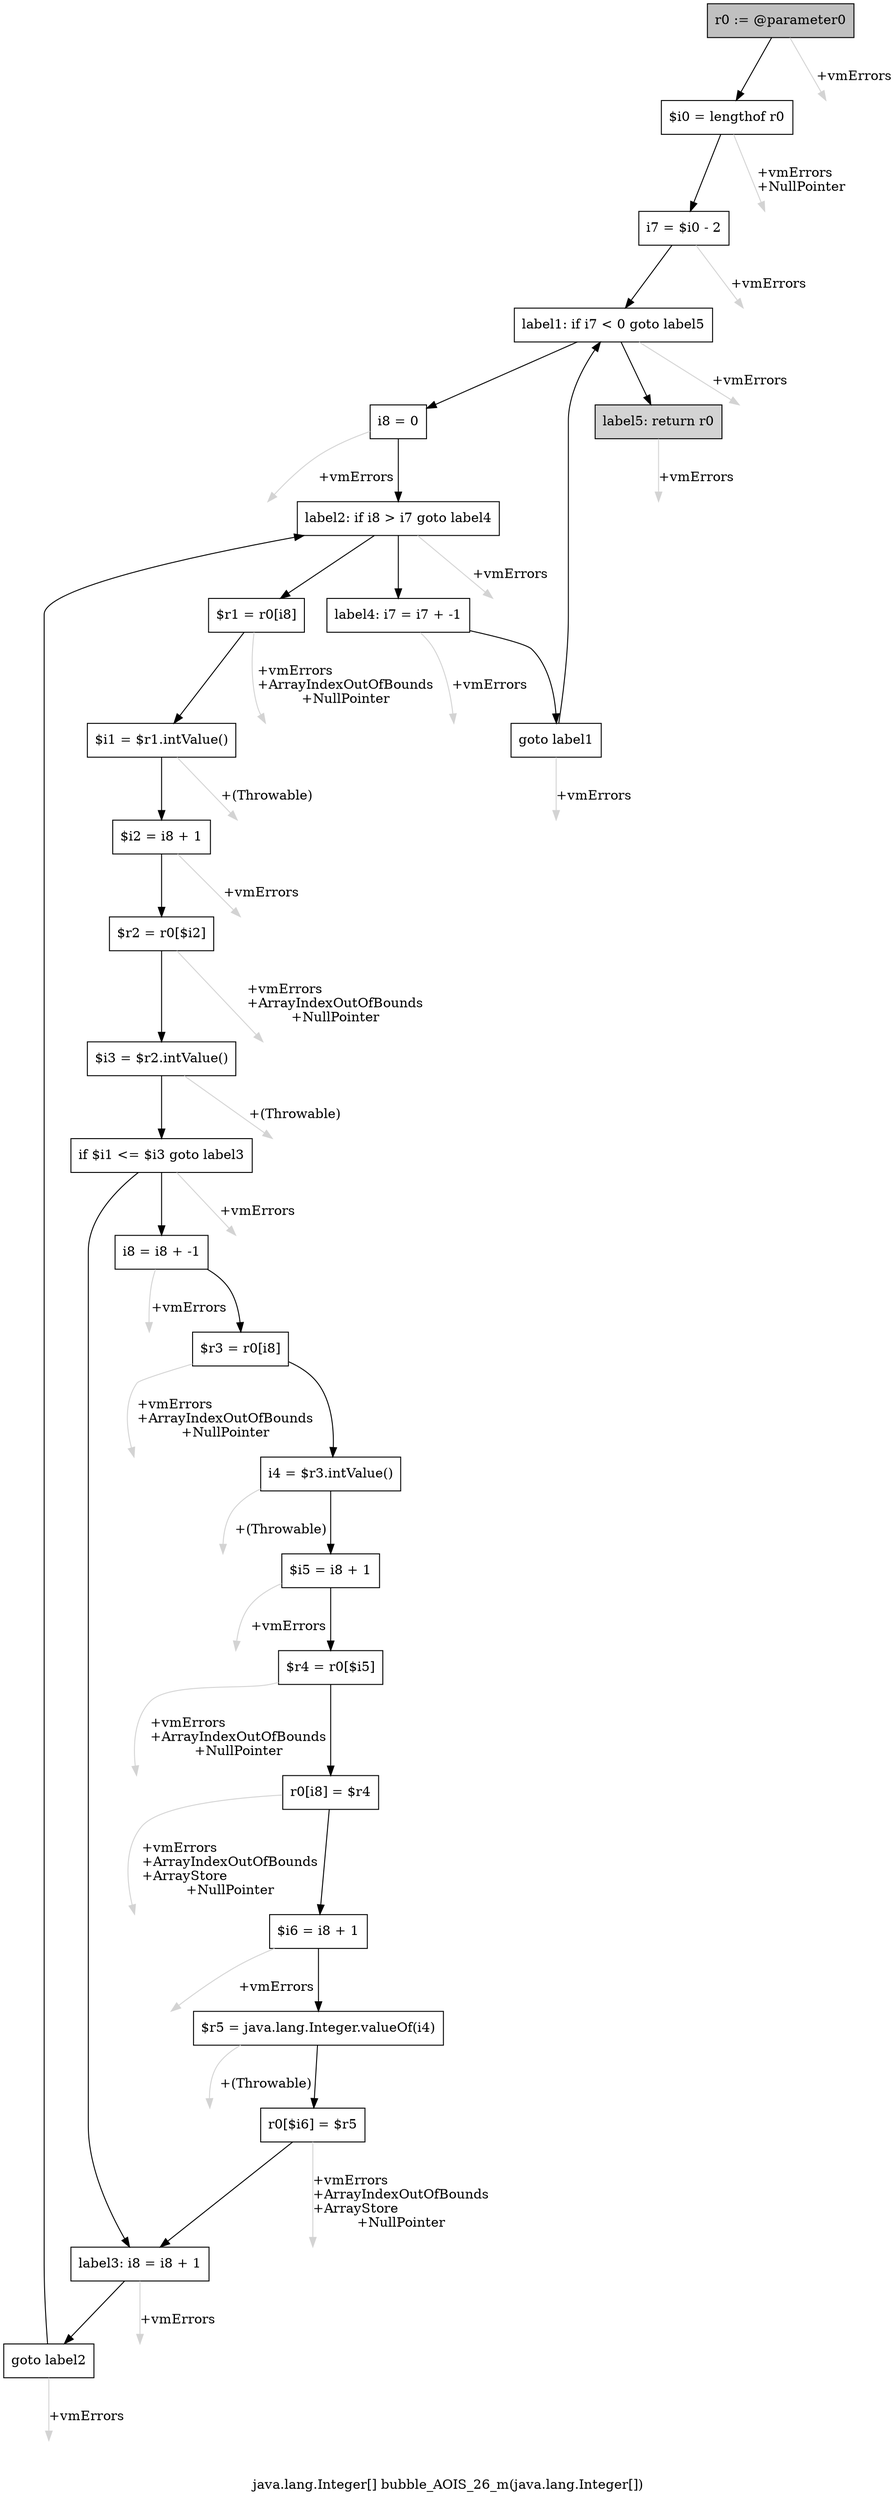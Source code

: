 digraph "java.lang.Integer[] bubble_AOIS_26_m(java.lang.Integer[])" {
    label="java.lang.Integer[] bubble_AOIS_26_m(java.lang.Integer[])";
    node [shape=box];
    "0" [style=filled,fillcolor=gray,label="r0 := @parameter0",];
    "1" [label="$i0 = lengthof r0",];
    "0"->"1" [color=black,];
    "26" [style=invis,label="Esc",];
    "0"->"26" [color=lightgray,label="\l+vmErrors",];
    "2" [label="i7 = $i0 - 2",];
    "1"->"2" [color=black,];
    "27" [style=invis,label="Esc",];
    "1"->"27" [color=lightgray,label="\l+vmErrors\l+NullPointer",];
    "3" [label="label1: if i7 < 0 goto label5",];
    "2"->"3" [color=black,];
    "28" [style=invis,label="Esc",];
    "2"->"28" [color=lightgray,label="\l+vmErrors",];
    "4" [label="i8 = 0",];
    "3"->"4" [color=black,];
    "25" [style=filled,fillcolor=lightgray,label="label5: return r0",];
    "3"->"25" [color=black,];
    "29" [style=invis,label="Esc",];
    "3"->"29" [color=lightgray,label="\l+vmErrors",];
    "5" [label="label2: if i8 > i7 goto label4",];
    "4"->"5" [color=black,];
    "30" [style=invis,label="Esc",];
    "4"->"30" [color=lightgray,label="\l+vmErrors",];
    "6" [label="$r1 = r0[i8]",];
    "5"->"6" [color=black,];
    "23" [label="label4: i7 = i7 + -1",];
    "5"->"23" [color=black,];
    "31" [style=invis,label="Esc",];
    "5"->"31" [color=lightgray,label="\l+vmErrors",];
    "7" [label="$i1 = $r1.intValue()",];
    "6"->"7" [color=black,];
    "32" [style=invis,label="Esc",];
    "6"->"32" [color=lightgray,label="\l+vmErrors\l+ArrayIndexOutOfBounds\l+NullPointer",];
    "8" [label="$i2 = i8 + 1",];
    "7"->"8" [color=black,];
    "33" [style=invis,label="Esc",];
    "7"->"33" [color=lightgray,label="\l+(Throwable)",];
    "9" [label="$r2 = r0[$i2]",];
    "8"->"9" [color=black,];
    "34" [style=invis,label="Esc",];
    "8"->"34" [color=lightgray,label="\l+vmErrors",];
    "10" [label="$i3 = $r2.intValue()",];
    "9"->"10" [color=black,];
    "35" [style=invis,label="Esc",];
    "9"->"35" [color=lightgray,label="\l+vmErrors\l+ArrayIndexOutOfBounds\l+NullPointer",];
    "11" [label="if $i1 <= $i3 goto label3",];
    "10"->"11" [color=black,];
    "36" [style=invis,label="Esc",];
    "10"->"36" [color=lightgray,label="\l+(Throwable)",];
    "12" [label="i8 = i8 + -1",];
    "11"->"12" [color=black,];
    "21" [label="label3: i8 = i8 + 1",];
    "11"->"21" [color=black,];
    "37" [style=invis,label="Esc",];
    "11"->"37" [color=lightgray,label="\l+vmErrors",];
    "13" [label="$r3 = r0[i8]",];
    "12"->"13" [color=black,];
    "38" [style=invis,label="Esc",];
    "12"->"38" [color=lightgray,label="\l+vmErrors",];
    "14" [label="i4 = $r3.intValue()",];
    "13"->"14" [color=black,];
    "39" [style=invis,label="Esc",];
    "13"->"39" [color=lightgray,label="\l+vmErrors\l+ArrayIndexOutOfBounds\l+NullPointer",];
    "15" [label="$i5 = i8 + 1",];
    "14"->"15" [color=black,];
    "40" [style=invis,label="Esc",];
    "14"->"40" [color=lightgray,label="\l+(Throwable)",];
    "16" [label="$r4 = r0[$i5]",];
    "15"->"16" [color=black,];
    "41" [style=invis,label="Esc",];
    "15"->"41" [color=lightgray,label="\l+vmErrors",];
    "17" [label="r0[i8] = $r4",];
    "16"->"17" [color=black,];
    "42" [style=invis,label="Esc",];
    "16"->"42" [color=lightgray,label="\l+vmErrors\l+ArrayIndexOutOfBounds\l+NullPointer",];
    "18" [label="$i6 = i8 + 1",];
    "17"->"18" [color=black,];
    "43" [style=invis,label="Esc",];
    "17"->"43" [color=lightgray,label="\l+vmErrors\l+ArrayIndexOutOfBounds\l+ArrayStore\l+NullPointer",];
    "19" [label="$r5 = java.lang.Integer.valueOf(i4)",];
    "18"->"19" [color=black,];
    "44" [style=invis,label="Esc",];
    "18"->"44" [color=lightgray,label="\l+vmErrors",];
    "20" [label="r0[$i6] = $r5",];
    "19"->"20" [color=black,];
    "45" [style=invis,label="Esc",];
    "19"->"45" [color=lightgray,label="\l+(Throwable)",];
    "20"->"21" [color=black,];
    "46" [style=invis,label="Esc",];
    "20"->"46" [color=lightgray,label="\l+vmErrors\l+ArrayIndexOutOfBounds\l+ArrayStore\l+NullPointer",];
    "22" [label="goto label2",];
    "21"->"22" [color=black,];
    "47" [style=invis,label="Esc",];
    "21"->"47" [color=lightgray,label="\l+vmErrors",];
    "22"->"5" [color=black,];
    "48" [style=invis,label="Esc",];
    "22"->"48" [color=lightgray,label="\l+vmErrors",];
    "24" [label="goto label1",];
    "23"->"24" [color=black,];
    "49" [style=invis,label="Esc",];
    "23"->"49" [color=lightgray,label="\l+vmErrors",];
    "24"->"3" [color=black,];
    "50" [style=invis,label="Esc",];
    "24"->"50" [color=lightgray,label="\l+vmErrors",];
    "51" [style=invis,label="Esc",];
    "25"->"51" [color=lightgray,label="\l+vmErrors",];
}
